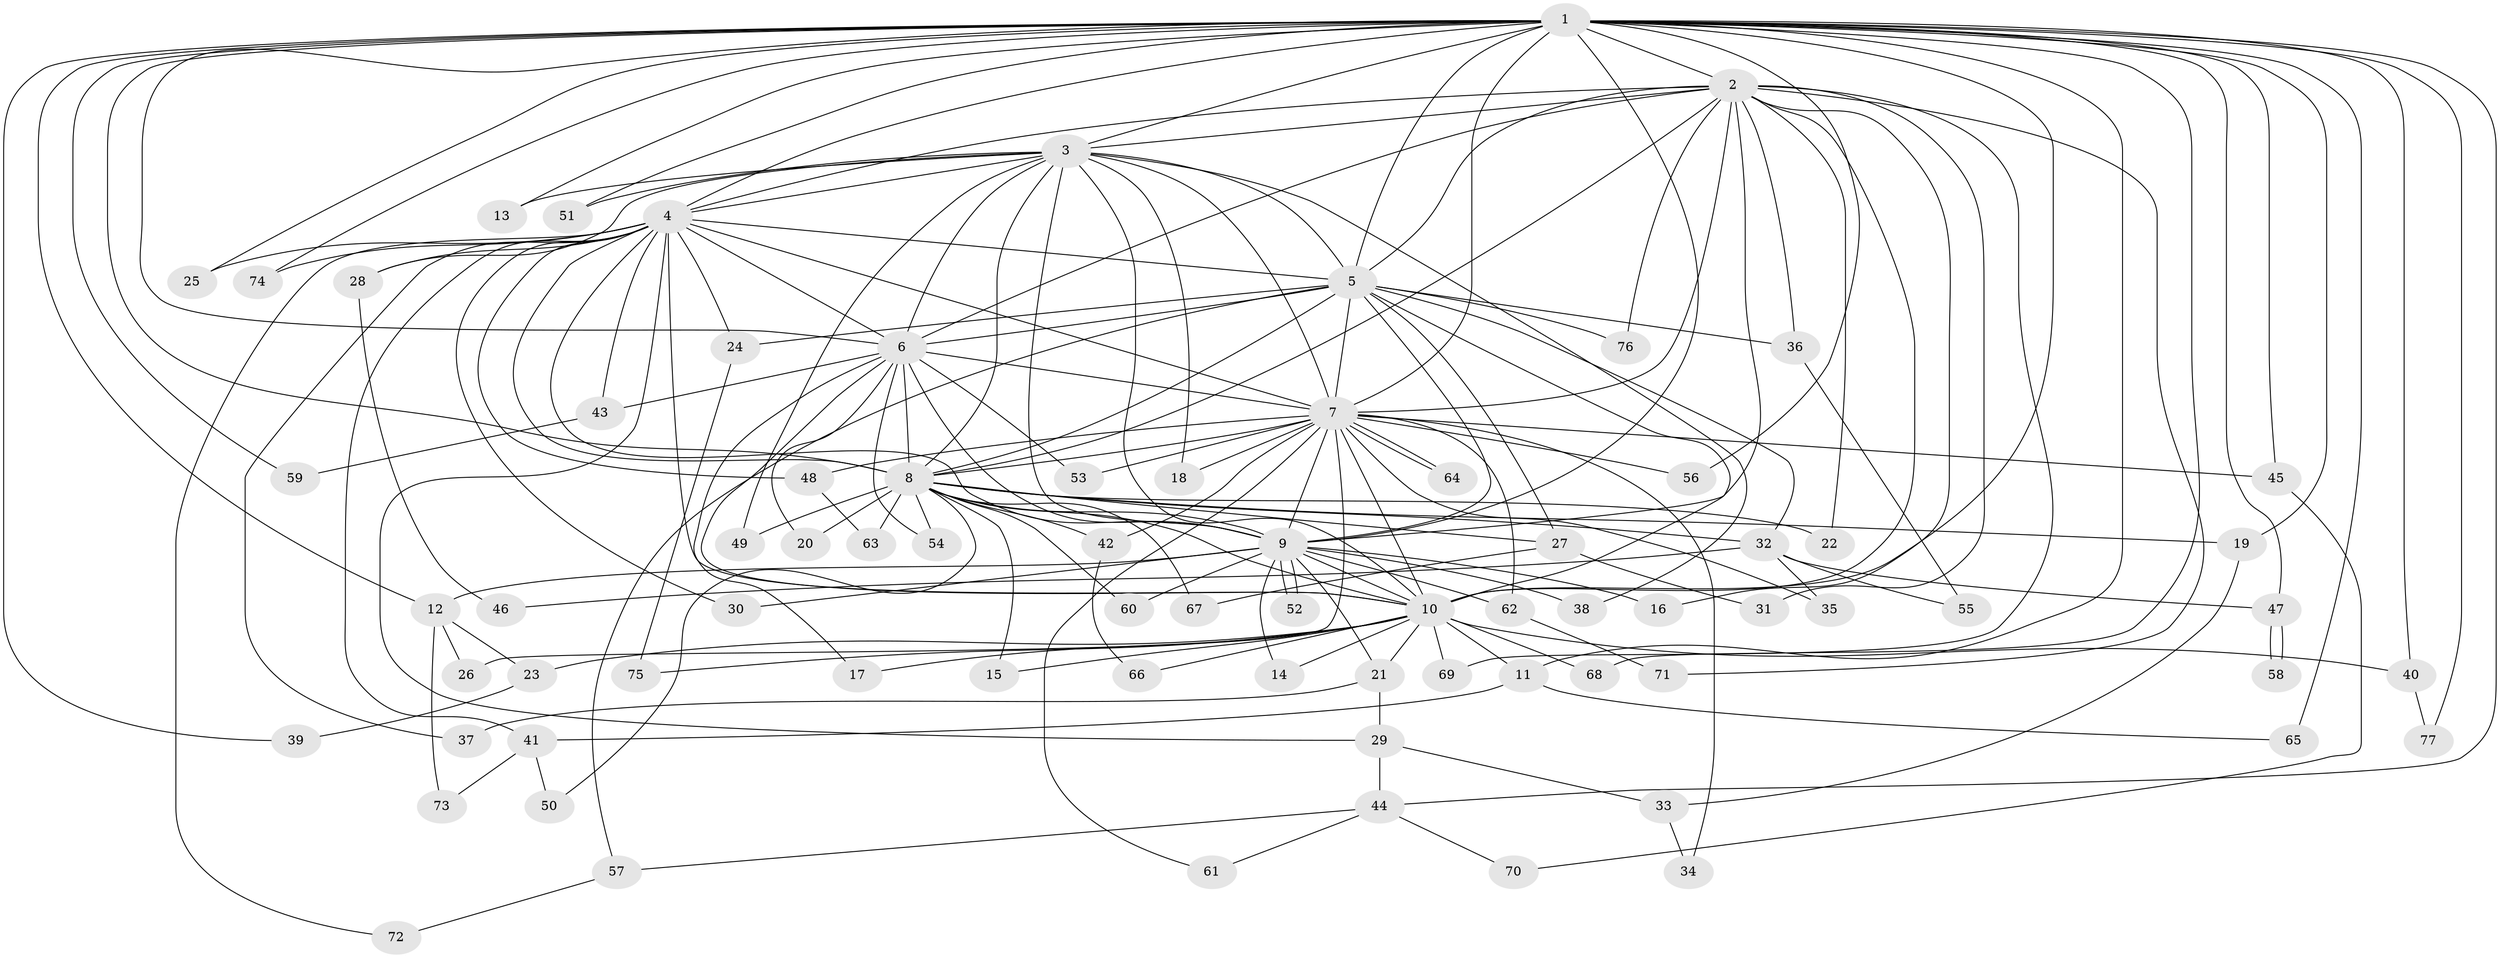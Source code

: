 // Generated by graph-tools (version 1.1) at 2025/01/03/09/25 03:01:35]
// undirected, 77 vertices, 179 edges
graph export_dot {
graph [start="1"]
  node [color=gray90,style=filled];
  1;
  2;
  3;
  4;
  5;
  6;
  7;
  8;
  9;
  10;
  11;
  12;
  13;
  14;
  15;
  16;
  17;
  18;
  19;
  20;
  21;
  22;
  23;
  24;
  25;
  26;
  27;
  28;
  29;
  30;
  31;
  32;
  33;
  34;
  35;
  36;
  37;
  38;
  39;
  40;
  41;
  42;
  43;
  44;
  45;
  46;
  47;
  48;
  49;
  50;
  51;
  52;
  53;
  54;
  55;
  56;
  57;
  58;
  59;
  60;
  61;
  62;
  63;
  64;
  65;
  66;
  67;
  68;
  69;
  70;
  71;
  72;
  73;
  74;
  75;
  76;
  77;
  1 -- 2;
  1 -- 3;
  1 -- 4;
  1 -- 5;
  1 -- 6;
  1 -- 7;
  1 -- 8;
  1 -- 9;
  1 -- 10;
  1 -- 11;
  1 -- 12;
  1 -- 13;
  1 -- 19;
  1 -- 25;
  1 -- 39;
  1 -- 40;
  1 -- 44;
  1 -- 45;
  1 -- 47;
  1 -- 51;
  1 -- 56;
  1 -- 59;
  1 -- 65;
  1 -- 68;
  1 -- 74;
  1 -- 77;
  2 -- 3;
  2 -- 4;
  2 -- 5;
  2 -- 6;
  2 -- 7;
  2 -- 8;
  2 -- 9;
  2 -- 10;
  2 -- 16;
  2 -- 22;
  2 -- 31;
  2 -- 36;
  2 -- 69;
  2 -- 71;
  2 -- 76;
  3 -- 4;
  3 -- 5;
  3 -- 6;
  3 -- 7;
  3 -- 8;
  3 -- 9;
  3 -- 10;
  3 -- 13;
  3 -- 18;
  3 -- 28;
  3 -- 38;
  3 -- 49;
  3 -- 51;
  4 -- 5;
  4 -- 6;
  4 -- 7;
  4 -- 8;
  4 -- 9;
  4 -- 10;
  4 -- 24;
  4 -- 25;
  4 -- 28;
  4 -- 29;
  4 -- 30;
  4 -- 37;
  4 -- 41;
  4 -- 43;
  4 -- 48;
  4 -- 72;
  4 -- 74;
  5 -- 6;
  5 -- 7;
  5 -- 8;
  5 -- 9;
  5 -- 10;
  5 -- 24;
  5 -- 27;
  5 -- 32;
  5 -- 36;
  5 -- 57;
  5 -- 76;
  6 -- 7;
  6 -- 8;
  6 -- 9;
  6 -- 10;
  6 -- 17;
  6 -- 20;
  6 -- 43;
  6 -- 53;
  6 -- 54;
  7 -- 8;
  7 -- 9;
  7 -- 10;
  7 -- 18;
  7 -- 26;
  7 -- 34;
  7 -- 35;
  7 -- 42;
  7 -- 45;
  7 -- 48;
  7 -- 53;
  7 -- 56;
  7 -- 61;
  7 -- 62;
  7 -- 64;
  7 -- 64;
  8 -- 9;
  8 -- 10;
  8 -- 15;
  8 -- 19;
  8 -- 20;
  8 -- 22;
  8 -- 27;
  8 -- 32;
  8 -- 42;
  8 -- 49;
  8 -- 50;
  8 -- 54;
  8 -- 60;
  8 -- 63;
  8 -- 67;
  9 -- 10;
  9 -- 12;
  9 -- 14;
  9 -- 16;
  9 -- 21;
  9 -- 30;
  9 -- 38;
  9 -- 52;
  9 -- 52;
  9 -- 60;
  9 -- 62;
  10 -- 11;
  10 -- 14;
  10 -- 15;
  10 -- 17;
  10 -- 21;
  10 -- 23;
  10 -- 40;
  10 -- 66;
  10 -- 68;
  10 -- 69;
  10 -- 75;
  11 -- 41;
  11 -- 65;
  12 -- 23;
  12 -- 26;
  12 -- 73;
  19 -- 33;
  21 -- 29;
  21 -- 37;
  23 -- 39;
  24 -- 75;
  27 -- 31;
  27 -- 67;
  28 -- 46;
  29 -- 33;
  29 -- 44;
  32 -- 35;
  32 -- 46;
  32 -- 47;
  32 -- 55;
  33 -- 34;
  36 -- 55;
  40 -- 77;
  41 -- 50;
  41 -- 73;
  42 -- 66;
  43 -- 59;
  44 -- 57;
  44 -- 61;
  44 -- 70;
  45 -- 70;
  47 -- 58;
  47 -- 58;
  48 -- 63;
  57 -- 72;
  62 -- 71;
}
